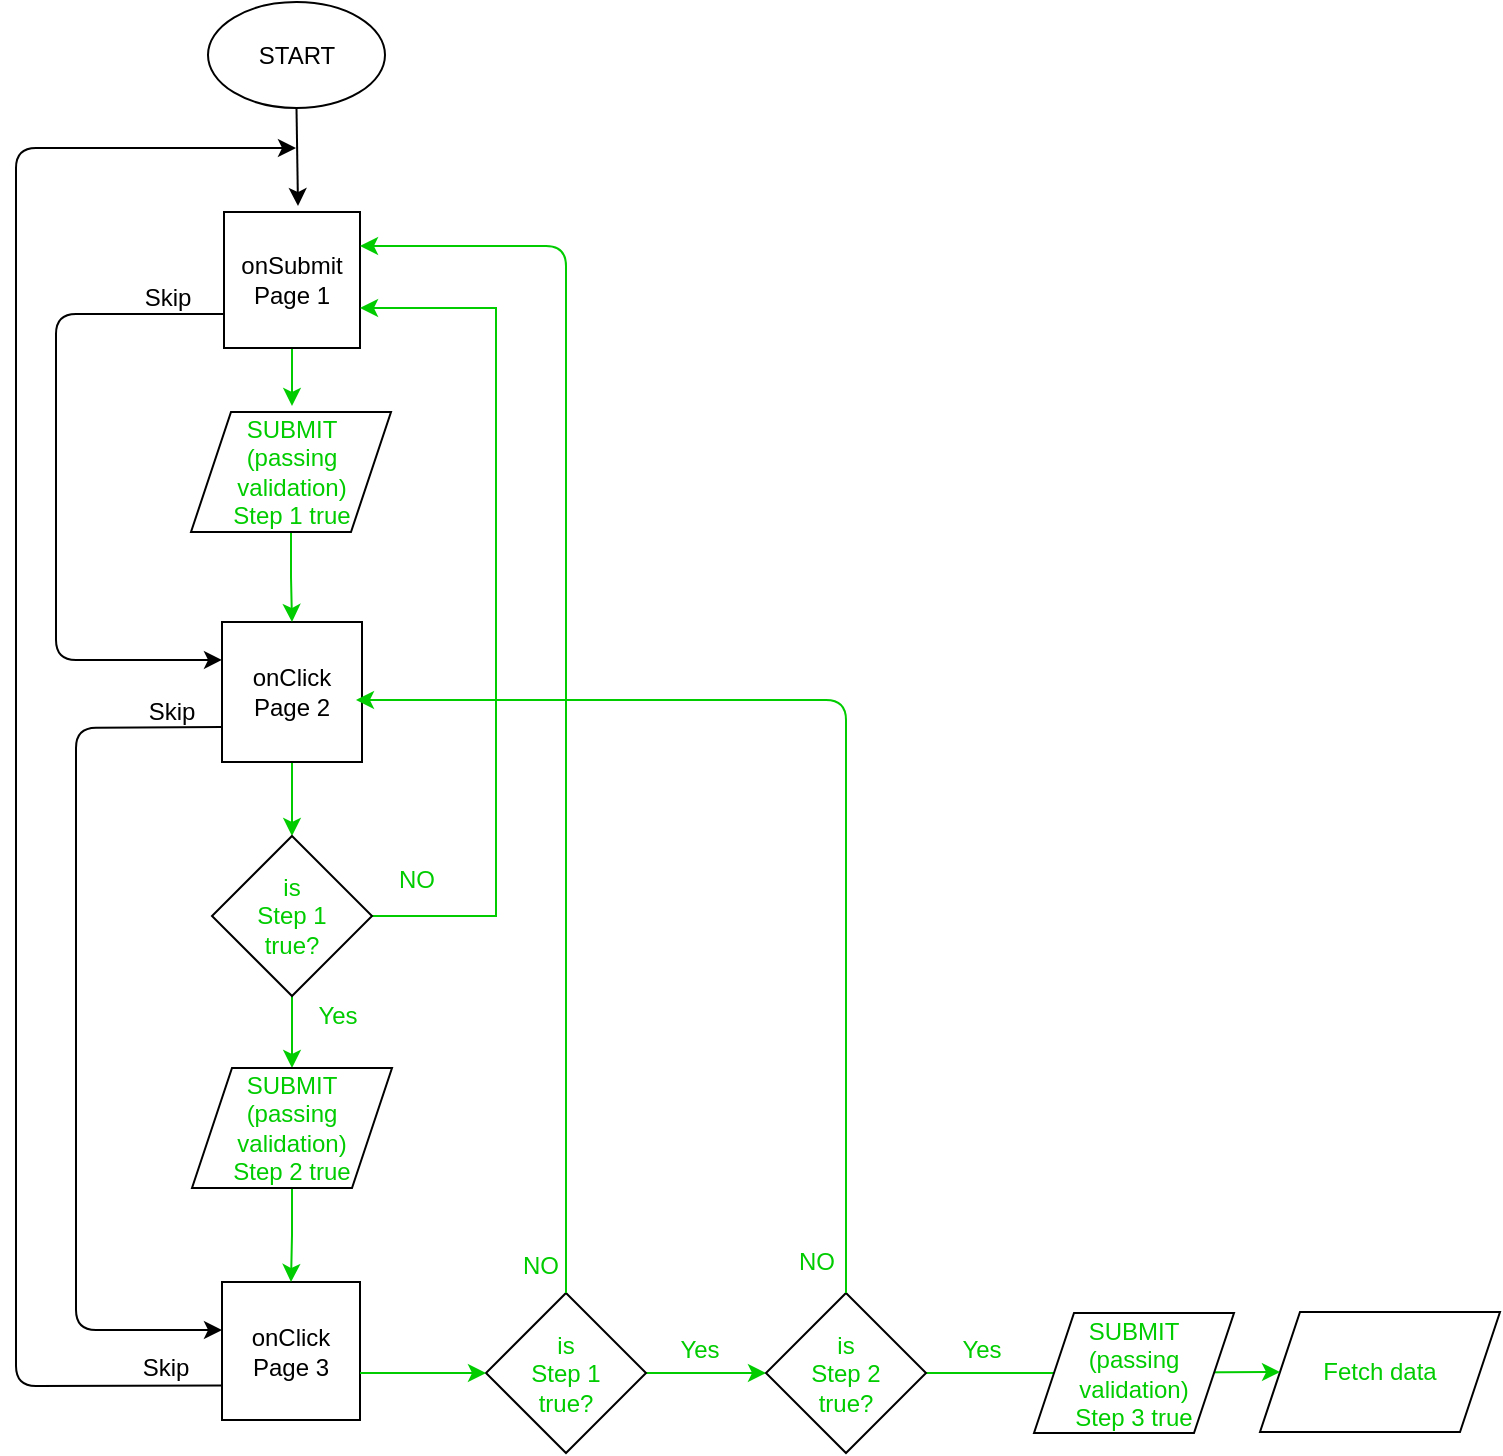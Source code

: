 <mxfile version="14.6.13" type="device"><diagram id="n7fIJJjyp6TOKNwLoJDu" name="Pagina-1"><mxGraphModel dx="1086" dy="806" grid="1" gridSize="10" guides="1" tooltips="1" connect="1" arrows="1" fold="1" page="1" pageScale="1" pageWidth="827" pageHeight="1169" math="0" shadow="0"><root><mxCell id="0"/><mxCell id="1" parent="0"/><mxCell id="mSRTAM9QIBq4IlyEfrWH-4" value="" style="endArrow=classic;html=1;entryX=0;entryY=0.271;entryDx=0;entryDy=0;entryPerimeter=0;exitX=0;exitY=0.75;exitDx=0;exitDy=0;" parent="1" source="mSRTAM9QIBq4IlyEfrWH-12" target="mSRTAM9QIBq4IlyEfrWH-13" edge="1"><mxGeometry width="50" height="50" relative="1" as="geometry"><mxPoint x="135" y="187" as="sourcePoint"/><mxPoint x="132" y="394" as="targetPoint"/><Array as="points"><mxPoint x="70" y="163"/><mxPoint x="70" y="336"/></Array></mxGeometry></mxCell><mxCell id="mSRTAM9QIBq4IlyEfrWH-5" value="Skip" style="text;html=1;strokeColor=none;fillColor=none;align=center;verticalAlign=middle;whiteSpace=wrap;rounded=0;" parent="1" vertex="1"><mxGeometry x="106" y="145" width="40" height="20" as="geometry"/></mxCell><mxCell id="mSRTAM9QIBq4IlyEfrWH-7" value="" style="endArrow=classic;html=1;exitX=0;exitY=0.75;exitDx=0;exitDy=0;" parent="1" source="mSRTAM9QIBq4IlyEfrWH-14" edge="1"><mxGeometry width="50" height="50" relative="1" as="geometry"><mxPoint x="200" y="660" as="sourcePoint"/><mxPoint x="190" y="80" as="targetPoint"/><Array as="points"><mxPoint x="50" y="699"/><mxPoint x="50" y="80"/></Array></mxGeometry></mxCell><mxCell id="mSRTAM9QIBq4IlyEfrWH-9" value="Skip" style="text;html=1;strokeColor=none;fillColor=none;align=center;verticalAlign=middle;whiteSpace=wrap;rounded=0;" parent="1" vertex="1"><mxGeometry x="105" y="680" width="40" height="20" as="geometry"/></mxCell><mxCell id="mSRTAM9QIBq4IlyEfrWH-10" value="START" style="ellipse;whiteSpace=wrap;html=1;" parent="1" vertex="1"><mxGeometry x="146" y="7" width="88.5" height="53" as="geometry"/></mxCell><mxCell id="mSRTAM9QIBq4IlyEfrWH-11" value="" style="endArrow=classic;html=1;exitX=0.5;exitY=1;exitDx=0;exitDy=0;entryX=0.5;entryY=0;entryDx=0;entryDy=0;" parent="1" source="mSRTAM9QIBq4IlyEfrWH-10" edge="1"><mxGeometry width="50" height="50" relative="1" as="geometry"><mxPoint x="381" y="427" as="sourcePoint"/><mxPoint x="191" y="109" as="targetPoint"/></mxGeometry></mxCell><mxCell id="mSRTAM9QIBq4IlyEfrWH-38" value="" style="edgeStyle=orthogonalEdgeStyle;rounded=0;orthogonalLoop=1;jettySize=auto;html=1;fontColor=#00CC00;strokeColor=#00CC00;" parent="1" source="mSRTAM9QIBq4IlyEfrWH-12" edge="1"><mxGeometry relative="1" as="geometry"><mxPoint x="188" y="209" as="targetPoint"/></mxGeometry></mxCell><mxCell id="mSRTAM9QIBq4IlyEfrWH-12" value="onSubmit&lt;br&gt;Page 1" style="whiteSpace=wrap;html=1;aspect=fixed;" parent="1" vertex="1"><mxGeometry x="154" y="112" width="68" height="68" as="geometry"/></mxCell><mxCell id="mSRTAM9QIBq4IlyEfrWH-43" value="" style="edgeStyle=orthogonalEdgeStyle;rounded=0;orthogonalLoop=1;jettySize=auto;html=1;fontColor=#00CC00;strokeColor=#00CC00;" parent="1" source="mSRTAM9QIBq4IlyEfrWH-13" target="mSRTAM9QIBq4IlyEfrWH-42" edge="1"><mxGeometry relative="1" as="geometry"/></mxCell><mxCell id="mSRTAM9QIBq4IlyEfrWH-13" value="onClick&lt;br&gt;Page 2" style="whiteSpace=wrap;html=1;aspect=fixed;" parent="1" vertex="1"><mxGeometry x="153" y="317" width="70" height="70" as="geometry"/></mxCell><mxCell id="mSRTAM9QIBq4IlyEfrWH-14" value="onClick&lt;br&gt;Page 3" style="whiteSpace=wrap;html=1;aspect=fixed;" parent="1" vertex="1"><mxGeometry x="153" y="647" width="69" height="69" as="geometry"/></mxCell><mxCell id="mSRTAM9QIBq4IlyEfrWH-20" style="edgeStyle=orthogonalEdgeStyle;rounded=0;orthogonalLoop=1;jettySize=auto;html=1;fontColor=#00CC00;strokeColor=#00CC00;exitX=1;exitY=0.5;exitDx=0;exitDy=0;" parent="1" source="mSRTAM9QIBq4IlyEfrWH-42" edge="1"><mxGeometry relative="1" as="geometry"><mxPoint x="222" y="160" as="targetPoint"/><mxPoint x="399" y="354" as="sourcePoint"/><Array as="points"><mxPoint x="290" y="464"/><mxPoint x="290" y="160"/></Array></mxGeometry></mxCell><mxCell id="mSRTAM9QIBq4IlyEfrWH-26" value="Yes" style="text;html=1;align=center;verticalAlign=middle;whiteSpace=wrap;rounded=0;fontColor=#00CC00;" parent="1" vertex="1"><mxGeometry x="184" y="504" width="53.5" height="20" as="geometry"/></mxCell><mxCell id="mSRTAM9QIBq4IlyEfrWH-28" value="" style="endArrow=classic;html=1;fontColor=#00CC00;exitX=0;exitY=0.75;exitDx=0;exitDy=0;entryX=0;entryY=0.348;entryDx=0;entryDy=0;entryPerimeter=0;" parent="1" source="mSRTAM9QIBq4IlyEfrWH-13" target="mSRTAM9QIBq4IlyEfrWH-14" edge="1"><mxGeometry width="50" height="50" relative="1" as="geometry"><mxPoint x="390" y="427" as="sourcePoint"/><mxPoint x="440" y="377" as="targetPoint"/><Array as="points"><mxPoint x="80" y="370"/><mxPoint x="80" y="671"/></Array></mxGeometry></mxCell><mxCell id="mSRTAM9QIBq4IlyEfrWH-29" value="Skip" style="text;html=1;strokeColor=none;fillColor=none;align=center;verticalAlign=middle;whiteSpace=wrap;rounded=0;" parent="1" vertex="1"><mxGeometry x="108" y="352" width="40" height="20" as="geometry"/></mxCell><mxCell id="mSRTAM9QIBq4IlyEfrWH-34" value="Fetch data" style="shape=parallelogram;perimeter=parallelogramPerimeter;whiteSpace=wrap;html=1;fixedSize=1;fontColor=#00CC00;" parent="1" vertex="1"><mxGeometry x="672" y="662" width="120" height="60" as="geometry"/></mxCell><mxCell id="mSRTAM9QIBq4IlyEfrWH-39" value="" style="edgeStyle=orthogonalEdgeStyle;rounded=0;orthogonalLoop=1;jettySize=auto;html=1;fontColor=#00CC00;strokeColor=#00CC00;exitX=0.5;exitY=1;exitDx=0;exitDy=0;" parent="1" source="SPwdUBbg4qpWtqAKWbNW-1" target="mSRTAM9QIBq4IlyEfrWH-13" edge="1"><mxGeometry relative="1" as="geometry"><mxPoint x="188" y="289" as="sourcePoint"/></mxGeometry></mxCell><mxCell id="mSRTAM9QIBq4IlyEfrWH-44" value="" style="edgeStyle=orthogonalEdgeStyle;rounded=0;orthogonalLoop=1;jettySize=auto;html=1;fontColor=#00CC00;strokeColor=#00CC00;" parent="1" source="mSRTAM9QIBq4IlyEfrWH-42" edge="1"><mxGeometry relative="1" as="geometry"><mxPoint x="188" y="540" as="targetPoint"/></mxGeometry></mxCell><mxCell id="mSRTAM9QIBq4IlyEfrWH-42" value="&lt;span&gt;is &lt;br&gt;Step 1&lt;br&gt;true?&lt;/span&gt;" style="rhombus;whiteSpace=wrap;html=1;fontColor=#00CC00;" parent="1" vertex="1"><mxGeometry x="148" y="424" width="80" height="80" as="geometry"/></mxCell><mxCell id="mSRTAM9QIBq4IlyEfrWH-45" value="NO" style="text;html=1;align=center;verticalAlign=middle;whiteSpace=wrap;rounded=0;fontColor=#00CC00;" parent="1" vertex="1"><mxGeometry x="218.25" y="436" width="64.5" height="20" as="geometry"/></mxCell><mxCell id="mSRTAM9QIBq4IlyEfrWH-52" value="" style="edgeStyle=orthogonalEdgeStyle;rounded=0;orthogonalLoop=1;jettySize=auto;html=1;fontColor=#00CC00;strokeColor=#00CC00;" parent="1" source="mSRTAM9QIBq4IlyEfrWH-46" target="mSRTAM9QIBq4IlyEfrWH-51" edge="1"><mxGeometry relative="1" as="geometry"/></mxCell><mxCell id="mSRTAM9QIBq4IlyEfrWH-46" value="&lt;span&gt;is &lt;br&gt;Step 1&lt;br&gt;true?&lt;/span&gt;" style="rhombus;whiteSpace=wrap;html=1;fontColor=#00CC00;" parent="1" vertex="1"><mxGeometry x="285" y="652.5" width="80" height="80" as="geometry"/></mxCell><mxCell id="mSRTAM9QIBq4IlyEfrWH-47" value="" style="endArrow=classic;html=1;fontColor=#00CC00;strokeColor=#00CC00;exitX=1;exitY=0.5;exitDx=0;exitDy=0;entryX=0;entryY=0.5;entryDx=0;entryDy=0;" parent="1" target="mSRTAM9QIBq4IlyEfrWH-46" edge="1"><mxGeometry width="50" height="50" relative="1" as="geometry"><mxPoint x="222" y="692.5" as="sourcePoint"/><mxPoint x="440" y="428" as="targetPoint"/></mxGeometry></mxCell><mxCell id="mSRTAM9QIBq4IlyEfrWH-49" value="" style="endArrow=classic;html=1;fontColor=#00CC00;strokeColor=#00CC00;exitX=0.5;exitY=0;exitDx=0;exitDy=0;entryX=1;entryY=0.25;entryDx=0;entryDy=0;" parent="1" source="mSRTAM9QIBq4IlyEfrWH-46" target="mSRTAM9QIBq4IlyEfrWH-12" edge="1"><mxGeometry width="50" height="50" relative="1" as="geometry"><mxPoint x="390" y="440" as="sourcePoint"/><mxPoint x="440" y="390" as="targetPoint"/><Array as="points"><mxPoint x="325" y="129"/></Array></mxGeometry></mxCell><mxCell id="mSRTAM9QIBq4IlyEfrWH-50" value="NO" style="text;html=1;align=center;verticalAlign=middle;whiteSpace=wrap;rounded=0;fontColor=#00CC00;" parent="1" vertex="1"><mxGeometry x="279.5" y="628.5" width="64.5" height="20" as="geometry"/></mxCell><mxCell id="mSRTAM9QIBq4IlyEfrWH-57" value="" style="edgeStyle=orthogonalEdgeStyle;rounded=0;orthogonalLoop=1;jettySize=auto;html=1;fontColor=#00CC00;strokeColor=#00CC00;" parent="1" source="mSRTAM9QIBq4IlyEfrWH-51" target="mSRTAM9QIBq4IlyEfrWH-34" edge="1"><mxGeometry relative="1" as="geometry"/></mxCell><mxCell id="mSRTAM9QIBq4IlyEfrWH-51" value="&lt;span&gt;is &lt;br&gt;Step 2&lt;br&gt;true?&lt;/span&gt;" style="rhombus;whiteSpace=wrap;html=1;fontColor=#00CC00;" parent="1" vertex="1"><mxGeometry x="425" y="652.5" width="80" height="80" as="geometry"/></mxCell><mxCell id="mSRTAM9QIBq4IlyEfrWH-53" value="Yes" style="text;html=1;align=center;verticalAlign=middle;whiteSpace=wrap;rounded=0;fontColor=#00CC00;" parent="1" vertex="1"><mxGeometry x="365" y="671" width="53.5" height="20" as="geometry"/></mxCell><mxCell id="mSRTAM9QIBq4IlyEfrWH-54" value="" style="endArrow=classic;html=1;fontColor=#00CC00;strokeColor=#00CC00;exitX=0.5;exitY=0;exitDx=0;exitDy=0;entryX=0.957;entryY=0.557;entryDx=0;entryDy=0;entryPerimeter=0;" parent="1" source="mSRTAM9QIBq4IlyEfrWH-51" target="mSRTAM9QIBq4IlyEfrWH-13" edge="1"><mxGeometry width="50" height="50" relative="1" as="geometry"><mxPoint x="390" y="396" as="sourcePoint"/><mxPoint x="440" y="346" as="targetPoint"/><Array as="points"><mxPoint x="465" y="356"/></Array></mxGeometry></mxCell><mxCell id="mSRTAM9QIBq4IlyEfrWH-55" value="NO" style="text;html=1;align=center;verticalAlign=middle;whiteSpace=wrap;rounded=0;fontColor=#00CC00;" parent="1" vertex="1"><mxGeometry x="418" y="627" width="64.5" height="20" as="geometry"/></mxCell><mxCell id="mSRTAM9QIBq4IlyEfrWH-59" value="Yes" style="text;html=1;align=center;verticalAlign=middle;whiteSpace=wrap;rounded=0;fontColor=#00CC00;" parent="1" vertex="1"><mxGeometry x="505.5" y="671" width="53.5" height="20" as="geometry"/></mxCell><mxCell id="SPwdUBbg4qpWtqAKWbNW-1" value="&lt;div style=&quot;color: rgb(0 , 204 , 0)&quot;&gt;SUBMIT&lt;/div&gt;&lt;span style=&quot;color: rgb(0 , 204 , 0)&quot;&gt;(passing validation)&lt;/span&gt;&lt;br style=&quot;color: rgb(0 , 204 , 0)&quot;&gt;&lt;div style=&quot;color: rgb(0 , 204 , 0)&quot;&gt;Step 1 true&lt;/div&gt;" style="shape=parallelogram;perimeter=parallelogramPerimeter;whiteSpace=wrap;html=1;fixedSize=1;" vertex="1" parent="1"><mxGeometry x="137.5" y="212" width="100" height="60" as="geometry"/></mxCell><mxCell id="SPwdUBbg4qpWtqAKWbNW-3" value="" style="edgeStyle=orthogonalEdgeStyle;rounded=0;orthogonalLoop=1;jettySize=auto;html=1;fillColor=#008a00;strokeColor=#00CC00;" edge="1" parent="1" source="SPwdUBbg4qpWtqAKWbNW-2" target="mSRTAM9QIBq4IlyEfrWH-14"><mxGeometry relative="1" as="geometry"/></mxCell><mxCell id="SPwdUBbg4qpWtqAKWbNW-2" value="&lt;div style=&quot;color: rgb(0 , 204 , 0)&quot;&gt;SUBMIT&lt;/div&gt;&lt;span style=&quot;color: rgb(0 , 204 , 0)&quot;&gt;(passing validation)&lt;/span&gt;&lt;br style=&quot;color: rgb(0 , 204 , 0)&quot;&gt;&lt;div style=&quot;color: rgb(0 , 204 , 0)&quot;&gt;Step 2 true&lt;/div&gt;" style="shape=parallelogram;perimeter=parallelogramPerimeter;whiteSpace=wrap;html=1;fixedSize=1;" vertex="1" parent="1"><mxGeometry x="138" y="540" width="100" height="60" as="geometry"/></mxCell><mxCell id="SPwdUBbg4qpWtqAKWbNW-4" value="&lt;div style=&quot;color: rgb(0 , 204 , 0)&quot;&gt;SUBMIT&lt;/div&gt;&lt;span style=&quot;color: rgb(0 , 204 , 0)&quot;&gt;(passing validation)&lt;/span&gt;&lt;br style=&quot;color: rgb(0 , 204 , 0)&quot;&gt;&lt;div style=&quot;color: rgb(0 , 204 , 0)&quot;&gt;Step 3 true&lt;/div&gt;" style="shape=parallelogram;perimeter=parallelogramPerimeter;whiteSpace=wrap;html=1;fixedSize=1;" vertex="1" parent="1"><mxGeometry x="559" y="662.5" width="100" height="60" as="geometry"/></mxCell></root></mxGraphModel></diagram></mxfile>